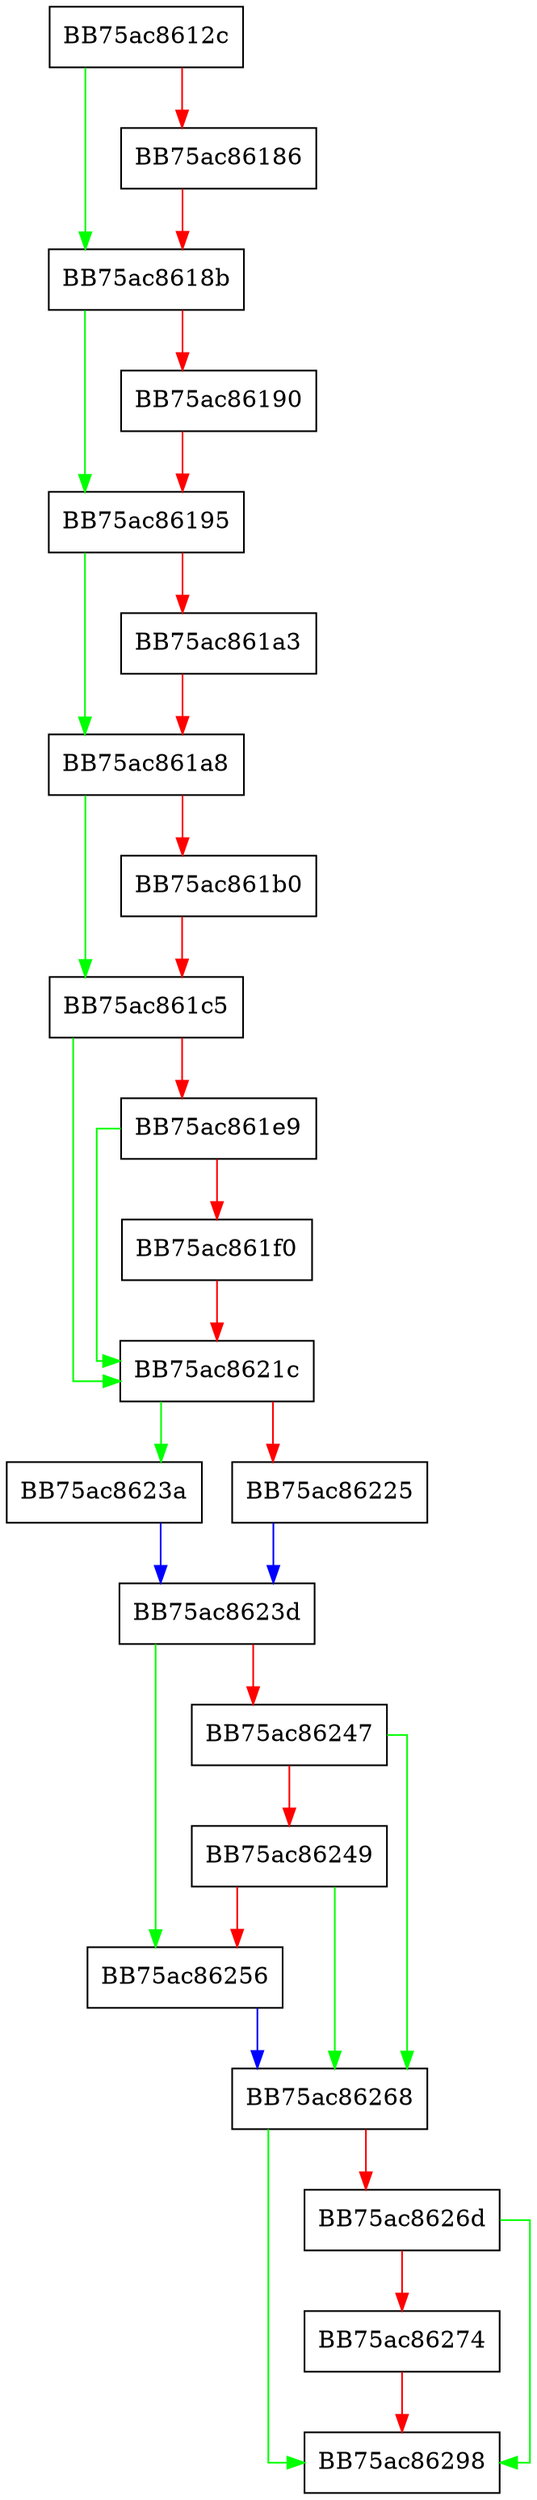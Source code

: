 digraph CThreatHandler {
  node [shape="box"];
  graph [splines=ortho];
  BB75ac8612c -> BB75ac8618b [color="green"];
  BB75ac8612c -> BB75ac86186 [color="red"];
  BB75ac86186 -> BB75ac8618b [color="red"];
  BB75ac8618b -> BB75ac86195 [color="green"];
  BB75ac8618b -> BB75ac86190 [color="red"];
  BB75ac86190 -> BB75ac86195 [color="red"];
  BB75ac86195 -> BB75ac861a8 [color="green"];
  BB75ac86195 -> BB75ac861a3 [color="red"];
  BB75ac861a3 -> BB75ac861a8 [color="red"];
  BB75ac861a8 -> BB75ac861c5 [color="green"];
  BB75ac861a8 -> BB75ac861b0 [color="red"];
  BB75ac861b0 -> BB75ac861c5 [color="red"];
  BB75ac861c5 -> BB75ac8621c [color="green"];
  BB75ac861c5 -> BB75ac861e9 [color="red"];
  BB75ac861e9 -> BB75ac8621c [color="green"];
  BB75ac861e9 -> BB75ac861f0 [color="red"];
  BB75ac861f0 -> BB75ac8621c [color="red"];
  BB75ac8621c -> BB75ac8623a [color="green"];
  BB75ac8621c -> BB75ac86225 [color="red"];
  BB75ac86225 -> BB75ac8623d [color="blue"];
  BB75ac8623a -> BB75ac8623d [color="blue"];
  BB75ac8623d -> BB75ac86256 [color="green"];
  BB75ac8623d -> BB75ac86247 [color="red"];
  BB75ac86247 -> BB75ac86268 [color="green"];
  BB75ac86247 -> BB75ac86249 [color="red"];
  BB75ac86249 -> BB75ac86268 [color="green"];
  BB75ac86249 -> BB75ac86256 [color="red"];
  BB75ac86256 -> BB75ac86268 [color="blue"];
  BB75ac86268 -> BB75ac86298 [color="green"];
  BB75ac86268 -> BB75ac8626d [color="red"];
  BB75ac8626d -> BB75ac86298 [color="green"];
  BB75ac8626d -> BB75ac86274 [color="red"];
  BB75ac86274 -> BB75ac86298 [color="red"];
}